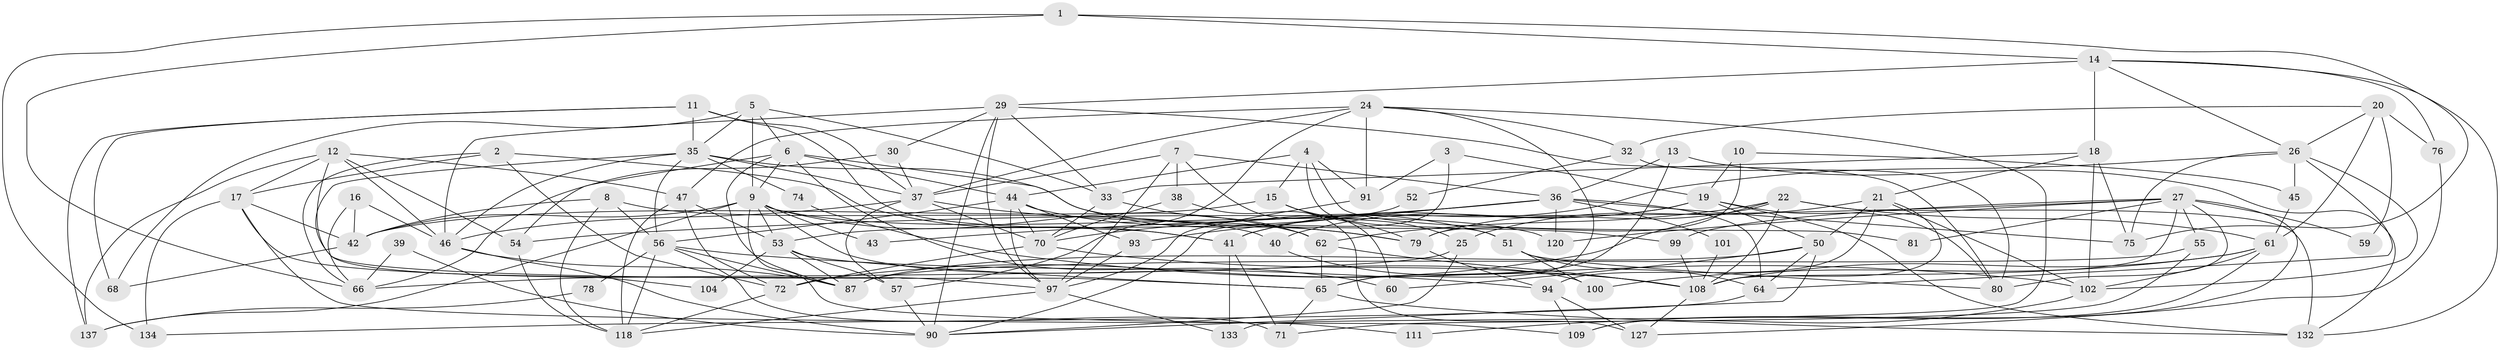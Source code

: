 // original degree distribution, {4: 0.30656934306569344, 2: 0.11678832116788321, 5: 0.18248175182481752, 3: 0.26277372262773724, 7: 0.0364963503649635, 6: 0.08759124087591241, 8: 0.0072992700729927005}
// Generated by graph-tools (version 1.1) at 2025/11/02/27/25 16:11:19]
// undirected, 90 vertices, 219 edges
graph export_dot {
graph [start="1"]
  node [color=gray90,style=filled];
  1;
  2 [super="+105"];
  3 [super="+92"];
  4;
  5 [super="+122"];
  6 [super="+34"];
  7 [super="+82"];
  8 [super="+130"];
  9 [super="+28"];
  10;
  11 [super="+73"];
  12 [super="+49"];
  13;
  14 [super="+23"];
  15 [super="+95"];
  16;
  17 [super="+63"];
  18 [super="+107"];
  19 [super="+112"];
  20;
  21 [super="+103"];
  22 [super="+31"];
  24 [super="+88"];
  25;
  26 [super="+96"];
  27 [super="+113"];
  29 [super="+135"];
  30;
  32;
  33 [super="+77"];
  35 [super="+125"];
  36 [super="+110"];
  37 [super="+126"];
  38;
  39;
  40;
  41 [super="+89"];
  42 [super="+67"];
  43;
  44 [super="+116"];
  45;
  46 [super="+48"];
  47 [super="+84"];
  50 [super="+114"];
  51 [super="+58"];
  52;
  53 [super="+85"];
  54;
  55;
  56 [super="+106"];
  57;
  59;
  60;
  61 [super="+115"];
  62 [super="+83"];
  64 [super="+128"];
  65 [super="+69"];
  66 [super="+129"];
  68;
  70 [super="+86"];
  71;
  72 [super="+119"];
  74;
  75;
  76;
  78;
  79 [super="+136"];
  80 [super="+124"];
  81;
  87;
  90 [super="+121"];
  91;
  93;
  94;
  97 [super="+98"];
  99;
  100;
  101;
  102 [super="+117"];
  104;
  108 [super="+131"];
  109;
  111;
  118 [super="+123"];
  120;
  127;
  132;
  133;
  134;
  137;
  1 -- 75;
  1 -- 134;
  1 -- 66;
  1 -- 14;
  2 -- 66;
  2 -- 72;
  2 -- 17;
  2 -- 41;
  3 -- 90;
  3 -- 19;
  3 -- 91;
  4 -- 44;
  4 -- 81;
  4 -- 91;
  4 -- 15;
  4 -- 51;
  5 -- 35;
  5 -- 6;
  5 -- 9;
  5 -- 33;
  5 -- 68;
  6 -- 87;
  6 -- 60;
  6 -- 9;
  6 -- 54;
  6 -- 79;
  6 -- 44;
  7 -- 38;
  7 -- 97;
  7 -- 36;
  7 -- 37;
  7 -- 60;
  8 -- 42;
  8 -- 56;
  8 -- 40;
  8 -- 118;
  9 -- 120;
  9 -- 53;
  9 -- 100;
  9 -- 137;
  9 -- 43;
  9 -- 62;
  9 -- 111;
  9 -- 42;
  10 -- 45;
  10 -- 19;
  10 -- 79;
  11 -- 35;
  11 -- 68;
  11 -- 41;
  11 -- 137;
  11 -- 37;
  12 -- 65;
  12 -- 54;
  12 -- 137;
  12 -- 17;
  12 -- 47;
  12 -- 46;
  13 -- 36;
  13 -- 132;
  13 -- 65;
  14 -- 18 [weight=2];
  14 -- 76;
  14 -- 132;
  14 -- 26;
  14 -- 29;
  15 -- 25;
  15 -- 79;
  15 -- 42;
  16 -- 66;
  16 -- 42;
  16 -- 46;
  17 -- 97;
  17 -- 134;
  17 -- 109;
  17 -- 42;
  18 -- 21;
  18 -- 33;
  18 -- 102;
  18 -- 75;
  19 -- 50;
  19 -- 132;
  19 -- 40;
  19 -- 41;
  19 -- 80;
  20 -- 61;
  20 -- 32;
  20 -- 59;
  20 -- 76;
  20 -- 26;
  21 -- 25;
  21 -- 94;
  21 -- 50 [weight=2];
  21 -- 102;
  21 -- 108;
  22 -- 62;
  22 -- 61;
  22 -- 132 [weight=2];
  22 -- 108;
  22 -- 72;
  22 -- 79;
  24 -- 133;
  24 -- 65;
  24 -- 37;
  24 -- 32;
  24 -- 57;
  24 -- 91;
  24 -- 47;
  25 -- 66;
  25 -- 90;
  26 -- 64;
  26 -- 75;
  26 -- 45;
  26 -- 41;
  26 -- 102;
  27 -- 80;
  27 -- 55;
  27 -- 99;
  27 -- 109;
  27 -- 81;
  27 -- 54;
  27 -- 120;
  27 -- 59;
  27 -- 108;
  29 -- 46;
  29 -- 33;
  29 -- 97;
  29 -- 30;
  29 -- 90;
  29 -- 80;
  30 -- 66;
  30 -- 37;
  32 -- 52;
  32 -- 80;
  33 -- 70;
  33 -- 62;
  35 -- 46;
  35 -- 37;
  35 -- 99;
  35 -- 56;
  35 -- 104;
  35 -- 74;
  36 -- 101 [weight=2];
  36 -- 43;
  36 -- 93;
  36 -- 70;
  36 -- 120;
  36 -- 75;
  36 -- 64;
  37 -- 70;
  37 -- 57;
  37 -- 46 [weight=2];
  37 -- 79;
  38 -- 127;
  38 -- 70;
  39 -- 90;
  39 -- 66;
  40 -- 108;
  41 -- 133;
  41 -- 71;
  42 -- 68;
  44 -- 70;
  44 -- 56;
  44 -- 93;
  44 -- 97;
  44 -- 51;
  45 -- 61;
  46 -- 87;
  46 -- 90;
  47 -- 118 [weight=2];
  47 -- 72;
  47 -- 53;
  50 -- 64;
  50 -- 87;
  50 -- 90;
  50 -- 60;
  51 -- 100;
  51 -- 80;
  51 -- 64;
  52 -- 53;
  53 -- 57;
  53 -- 104;
  53 -- 65;
  53 -- 87;
  54 -- 118;
  55 -- 71;
  55 -- 87;
  56 -- 71;
  56 -- 118;
  56 -- 87;
  56 -- 94;
  56 -- 78;
  57 -- 90;
  61 -- 100;
  61 -- 102;
  61 -- 109;
  61 -- 108;
  62 -- 65;
  62 -- 108;
  64 -- 134;
  65 -- 71;
  65 -- 132;
  70 -- 72;
  70 -- 108;
  72 -- 118;
  74 -- 102;
  76 -- 127;
  78 -- 137;
  79 -- 94;
  91 -- 97;
  93 -- 97;
  94 -- 109;
  94 -- 127;
  97 -- 133;
  97 -- 118;
  99 -- 108;
  101 -- 108;
  102 -- 111;
  108 -- 127;
}
